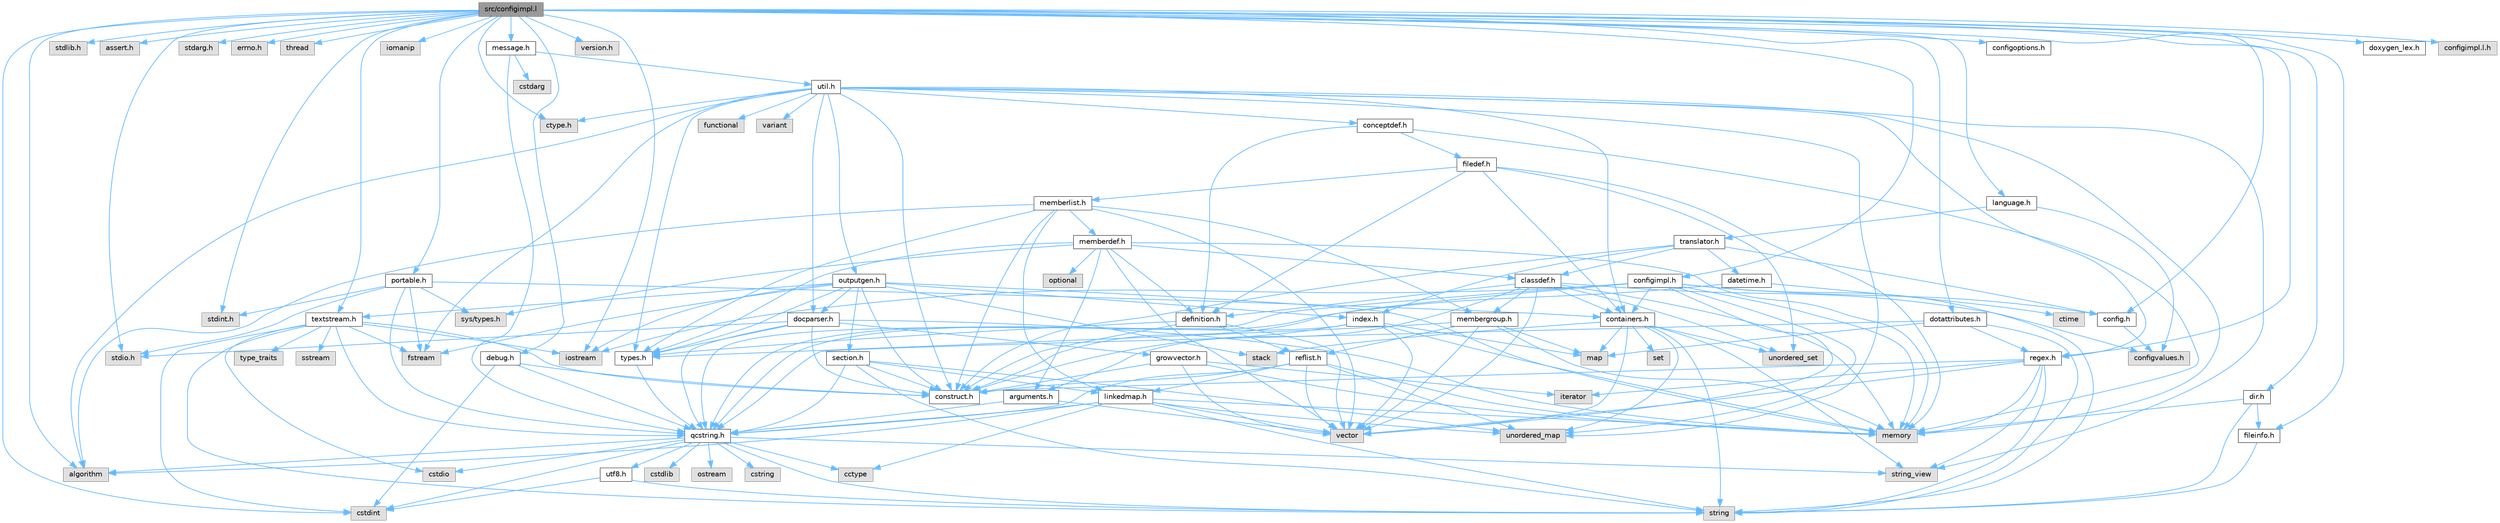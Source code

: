 digraph "src/configimpl.l"
{
 // INTERACTIVE_SVG=YES
 // LATEX_PDF_SIZE
  bgcolor="transparent";
  edge [fontname=Helvetica,fontsize=10,labelfontname=Helvetica,labelfontsize=10];
  node [fontname=Helvetica,fontsize=10,shape=box,height=0.2,width=0.4];
  Node1 [id="Node000001",label="src/configimpl.l",height=0.2,width=0.4,color="gray40", fillcolor="grey60", style="filled", fontcolor="black",tooltip=" "];
  Node1 -> Node2 [id="edge1_Node000001_Node000002",color="steelblue1",style="solid",tooltip=" "];
  Node2 [id="Node000002",label="stdint.h",height=0.2,width=0.4,color="grey60", fillcolor="#E0E0E0", style="filled",tooltip=" "];
  Node1 -> Node3 [id="edge2_Node000001_Node000003",color="steelblue1",style="solid",tooltip=" "];
  Node3 [id="Node000003",label="stdio.h",height=0.2,width=0.4,color="grey60", fillcolor="#E0E0E0", style="filled",tooltip=" "];
  Node1 -> Node4 [id="edge3_Node000001_Node000004",color="steelblue1",style="solid",tooltip=" "];
  Node4 [id="Node000004",label="stdlib.h",height=0.2,width=0.4,color="grey60", fillcolor="#E0E0E0", style="filled",tooltip=" "];
  Node1 -> Node5 [id="edge4_Node000001_Node000005",color="steelblue1",style="solid",tooltip=" "];
  Node5 [id="Node000005",label="assert.h",height=0.2,width=0.4,color="grey60", fillcolor="#E0E0E0", style="filled",tooltip=" "];
  Node1 -> Node6 [id="edge5_Node000001_Node000006",color="steelblue1",style="solid",tooltip=" "];
  Node6 [id="Node000006",label="ctype.h",height=0.2,width=0.4,color="grey60", fillcolor="#E0E0E0", style="filled",tooltip=" "];
  Node1 -> Node7 [id="edge6_Node000001_Node000007",color="steelblue1",style="solid",tooltip=" "];
  Node7 [id="Node000007",label="stdarg.h",height=0.2,width=0.4,color="grey60", fillcolor="#E0E0E0", style="filled",tooltip=" "];
  Node1 -> Node8 [id="edge7_Node000001_Node000008",color="steelblue1",style="solid",tooltip=" "];
  Node8 [id="Node000008",label="errno.h",height=0.2,width=0.4,color="grey60", fillcolor="#E0E0E0", style="filled",tooltip=" "];
  Node1 -> Node9 [id="edge8_Node000001_Node000009",color="steelblue1",style="solid",tooltip=" "];
  Node9 [id="Node000009",label="thread",height=0.2,width=0.4,color="grey60", fillcolor="#E0E0E0", style="filled",tooltip=" "];
  Node1 -> Node10 [id="edge9_Node000001_Node000010",color="steelblue1",style="solid",tooltip=" "];
  Node10 [id="Node000010",label="algorithm",height=0.2,width=0.4,color="grey60", fillcolor="#E0E0E0", style="filled",tooltip=" "];
  Node1 -> Node11 [id="edge10_Node000001_Node000011",color="steelblue1",style="solid",tooltip=" "];
  Node11 [id="Node000011",label="iostream",height=0.2,width=0.4,color="grey60", fillcolor="#E0E0E0", style="filled",tooltip=" "];
  Node1 -> Node12 [id="edge11_Node000001_Node000012",color="steelblue1",style="solid",tooltip=" "];
  Node12 [id="Node000012",label="iomanip",height=0.2,width=0.4,color="grey60", fillcolor="#E0E0E0", style="filled",tooltip=" "];
  Node1 -> Node13 [id="edge12_Node000001_Node000013",color="steelblue1",style="solid",tooltip=" "];
  Node13 [id="Node000013",label="cstdint",height=0.2,width=0.4,color="grey60", fillcolor="#E0E0E0", style="filled",tooltip=" "];
  Node1 -> Node14 [id="edge13_Node000001_Node000014",color="steelblue1",style="solid",tooltip=" "];
  Node14 [id="Node000014",label="config.h",height=0.2,width=0.4,color="grey40", fillcolor="white", style="filled",URL="$db/d16/config_8h.html",tooltip=" "];
  Node14 -> Node15 [id="edge14_Node000014_Node000015",color="steelblue1",style="solid",tooltip=" "];
  Node15 [id="Node000015",label="configvalues.h",height=0.2,width=0.4,color="grey60", fillcolor="#E0E0E0", style="filled",tooltip=" "];
  Node1 -> Node16 [id="edge15_Node000001_Node000016",color="steelblue1",style="solid",tooltip=" "];
  Node16 [id="Node000016",label="regex.h",height=0.2,width=0.4,color="grey40", fillcolor="white", style="filled",URL="$d1/d21/regex_8h.html",tooltip=" "];
  Node16 -> Node17 [id="edge16_Node000016_Node000017",color="steelblue1",style="solid",tooltip=" "];
  Node17 [id="Node000017",label="memory",height=0.2,width=0.4,color="grey60", fillcolor="#E0E0E0", style="filled",tooltip=" "];
  Node16 -> Node18 [id="edge17_Node000016_Node000018",color="steelblue1",style="solid",tooltip=" "];
  Node18 [id="Node000018",label="string",height=0.2,width=0.4,color="grey60", fillcolor="#E0E0E0", style="filled",tooltip=" "];
  Node16 -> Node19 [id="edge18_Node000016_Node000019",color="steelblue1",style="solid",tooltip=" "];
  Node19 [id="Node000019",label="string_view",height=0.2,width=0.4,color="grey60", fillcolor="#E0E0E0", style="filled",tooltip=" "];
  Node16 -> Node20 [id="edge19_Node000016_Node000020",color="steelblue1",style="solid",tooltip=" "];
  Node20 [id="Node000020",label="vector",height=0.2,width=0.4,color="grey60", fillcolor="#E0E0E0", style="filled",tooltip=" "];
  Node16 -> Node21 [id="edge20_Node000016_Node000021",color="steelblue1",style="solid",tooltip=" "];
  Node21 [id="Node000021",label="iterator",height=0.2,width=0.4,color="grey60", fillcolor="#E0E0E0", style="filled",tooltip=" "];
  Node16 -> Node22 [id="edge21_Node000016_Node000022",color="steelblue1",style="solid",tooltip=" "];
  Node22 [id="Node000022",label="construct.h",height=0.2,width=0.4,color="grey40", fillcolor="white", style="filled",URL="$d7/dfc/construct_8h.html",tooltip=" "];
  Node1 -> Node23 [id="edge22_Node000001_Node000023",color="steelblue1",style="solid",tooltip=" "];
  Node23 [id="Node000023",label="configimpl.h",height=0.2,width=0.4,color="grey40", fillcolor="white", style="filled",URL="$db/db1/configimpl_8h.html",tooltip=" "];
  Node23 -> Node20 [id="edge23_Node000023_Node000020",color="steelblue1",style="solid",tooltip=" "];
  Node23 -> Node24 [id="edge24_Node000023_Node000024",color="steelblue1",style="solid",tooltip=" "];
  Node24 [id="Node000024",label="unordered_map",height=0.2,width=0.4,color="grey60", fillcolor="#E0E0E0", style="filled",tooltip=" "];
  Node23 -> Node18 [id="edge25_Node000023_Node000018",color="steelblue1",style="solid",tooltip=" "];
  Node23 -> Node17 [id="edge26_Node000023_Node000017",color="steelblue1",style="solid",tooltip=" "];
  Node23 -> Node11 [id="edge27_Node000023_Node000011",color="steelblue1",style="solid",tooltip=" "];
  Node23 -> Node25 [id="edge28_Node000023_Node000025",color="steelblue1",style="solid",tooltip=" "];
  Node25 [id="Node000025",label="containers.h",height=0.2,width=0.4,color="grey40", fillcolor="white", style="filled",URL="$d5/d75/containers_8h.html",tooltip=" "];
  Node25 -> Node20 [id="edge29_Node000025_Node000020",color="steelblue1",style="solid",tooltip=" "];
  Node25 -> Node18 [id="edge30_Node000025_Node000018",color="steelblue1",style="solid",tooltip=" "];
  Node25 -> Node19 [id="edge31_Node000025_Node000019",color="steelblue1",style="solid",tooltip=" "];
  Node25 -> Node26 [id="edge32_Node000025_Node000026",color="steelblue1",style="solid",tooltip=" "];
  Node26 [id="Node000026",label="set",height=0.2,width=0.4,color="grey60", fillcolor="#E0E0E0", style="filled",tooltip=" "];
  Node25 -> Node27 [id="edge33_Node000025_Node000027",color="steelblue1",style="solid",tooltip=" "];
  Node27 [id="Node000027",label="map",height=0.2,width=0.4,color="grey60", fillcolor="#E0E0E0", style="filled",tooltip=" "];
  Node25 -> Node28 [id="edge34_Node000025_Node000028",color="steelblue1",style="solid",tooltip=" "];
  Node28 [id="Node000028",label="unordered_set",height=0.2,width=0.4,color="grey60", fillcolor="#E0E0E0", style="filled",tooltip=" "];
  Node25 -> Node24 [id="edge35_Node000025_Node000024",color="steelblue1",style="solid",tooltip=" "];
  Node25 -> Node29 [id="edge36_Node000025_Node000029",color="steelblue1",style="solid",tooltip=" "];
  Node29 [id="Node000029",label="stack",height=0.2,width=0.4,color="grey60", fillcolor="#E0E0E0", style="filled",tooltip=" "];
  Node23 -> Node30 [id="edge37_Node000023_Node000030",color="steelblue1",style="solid",tooltip=" "];
  Node30 [id="Node000030",label="qcstring.h",height=0.2,width=0.4,color="grey40", fillcolor="white", style="filled",URL="$d7/d5c/qcstring_8h.html",tooltip=" "];
  Node30 -> Node18 [id="edge38_Node000030_Node000018",color="steelblue1",style="solid",tooltip=" "];
  Node30 -> Node19 [id="edge39_Node000030_Node000019",color="steelblue1",style="solid",tooltip=" "];
  Node30 -> Node10 [id="edge40_Node000030_Node000010",color="steelblue1",style="solid",tooltip=" "];
  Node30 -> Node31 [id="edge41_Node000030_Node000031",color="steelblue1",style="solid",tooltip=" "];
  Node31 [id="Node000031",label="cctype",height=0.2,width=0.4,color="grey60", fillcolor="#E0E0E0", style="filled",tooltip=" "];
  Node30 -> Node32 [id="edge42_Node000030_Node000032",color="steelblue1",style="solid",tooltip=" "];
  Node32 [id="Node000032",label="cstring",height=0.2,width=0.4,color="grey60", fillcolor="#E0E0E0", style="filled",tooltip=" "];
  Node30 -> Node33 [id="edge43_Node000030_Node000033",color="steelblue1",style="solid",tooltip=" "];
  Node33 [id="Node000033",label="cstdio",height=0.2,width=0.4,color="grey60", fillcolor="#E0E0E0", style="filled",tooltip=" "];
  Node30 -> Node34 [id="edge44_Node000030_Node000034",color="steelblue1",style="solid",tooltip=" "];
  Node34 [id="Node000034",label="cstdlib",height=0.2,width=0.4,color="grey60", fillcolor="#E0E0E0", style="filled",tooltip=" "];
  Node30 -> Node13 [id="edge45_Node000030_Node000013",color="steelblue1",style="solid",tooltip=" "];
  Node30 -> Node35 [id="edge46_Node000030_Node000035",color="steelblue1",style="solid",tooltip=" "];
  Node35 [id="Node000035",label="ostream",height=0.2,width=0.4,color="grey60", fillcolor="#E0E0E0", style="filled",tooltip=" "];
  Node30 -> Node36 [id="edge47_Node000030_Node000036",color="steelblue1",style="solid",tooltip=" "];
  Node36 [id="Node000036",label="utf8.h",height=0.2,width=0.4,color="grey40", fillcolor="white", style="filled",URL="$db/d7c/utf8_8h.html",tooltip="Various UTF8 related helper functions."];
  Node36 -> Node13 [id="edge48_Node000036_Node000013",color="steelblue1",style="solid",tooltip=" "];
  Node36 -> Node18 [id="edge49_Node000036_Node000018",color="steelblue1",style="solid",tooltip=" "];
  Node23 -> Node14 [id="edge50_Node000023_Node000014",color="steelblue1",style="solid",tooltip=" "];
  Node23 -> Node22 [id="edge51_Node000023_Node000022",color="steelblue1",style="solid",tooltip=" "];
  Node1 -> Node37 [id="edge52_Node000001_Node000037",color="steelblue1",style="solid",tooltip=" "];
  Node37 [id="Node000037",label="version.h",height=0.2,width=0.4,color="grey60", fillcolor="#E0E0E0", style="filled",tooltip=" "];
  Node1 -> Node38 [id="edge53_Node000001_Node000038",color="steelblue1",style="solid",tooltip=" "];
  Node38 [id="Node000038",label="portable.h",height=0.2,width=0.4,color="grey40", fillcolor="white", style="filled",URL="$d2/de2/portable_8h.html",tooltip="Portable versions of functions that are platform dependent."];
  Node38 -> Node3 [id="edge54_Node000038_Node000003",color="steelblue1",style="solid",tooltip=" "];
  Node38 -> Node39 [id="edge55_Node000038_Node000039",color="steelblue1",style="solid",tooltip=" "];
  Node39 [id="Node000039",label="sys/types.h",height=0.2,width=0.4,color="grey60", fillcolor="#E0E0E0", style="filled",tooltip=" "];
  Node38 -> Node2 [id="edge56_Node000038_Node000002",color="steelblue1",style="solid",tooltip=" "];
  Node38 -> Node40 [id="edge57_Node000038_Node000040",color="steelblue1",style="solid",tooltip=" "];
  Node40 [id="Node000040",label="fstream",height=0.2,width=0.4,color="grey60", fillcolor="#E0E0E0", style="filled",tooltip=" "];
  Node38 -> Node25 [id="edge58_Node000038_Node000025",color="steelblue1",style="solid",tooltip=" "];
  Node38 -> Node30 [id="edge59_Node000038_Node000030",color="steelblue1",style="solid",tooltip=" "];
  Node1 -> Node41 [id="edge60_Node000001_Node000041",color="steelblue1",style="solid",tooltip=" "];
  Node41 [id="Node000041",label="message.h",height=0.2,width=0.4,color="grey40", fillcolor="white", style="filled",URL="$d2/d0d/message_8h.html",tooltip=" "];
  Node41 -> Node42 [id="edge61_Node000041_Node000042",color="steelblue1",style="solid",tooltip=" "];
  Node42 [id="Node000042",label="cstdarg",height=0.2,width=0.4,color="grey60", fillcolor="#E0E0E0", style="filled",tooltip=" "];
  Node41 -> Node30 [id="edge62_Node000041_Node000030",color="steelblue1",style="solid",tooltip=" "];
  Node41 -> Node43 [id="edge63_Node000041_Node000043",color="steelblue1",style="solid",tooltip=" "];
  Node43 [id="Node000043",label="util.h",height=0.2,width=0.4,color="grey40", fillcolor="white", style="filled",URL="$d8/d3c/util_8h.html",tooltip="A bunch of utility functions."];
  Node43 -> Node17 [id="edge64_Node000043_Node000017",color="steelblue1",style="solid",tooltip=" "];
  Node43 -> Node24 [id="edge65_Node000043_Node000024",color="steelblue1",style="solid",tooltip=" "];
  Node43 -> Node10 [id="edge66_Node000043_Node000010",color="steelblue1",style="solid",tooltip=" "];
  Node43 -> Node44 [id="edge67_Node000043_Node000044",color="steelblue1",style="solid",tooltip=" "];
  Node44 [id="Node000044",label="functional",height=0.2,width=0.4,color="grey60", fillcolor="#E0E0E0", style="filled",tooltip=" "];
  Node43 -> Node40 [id="edge68_Node000043_Node000040",color="steelblue1",style="solid",tooltip=" "];
  Node43 -> Node45 [id="edge69_Node000043_Node000045",color="steelblue1",style="solid",tooltip=" "];
  Node45 [id="Node000045",label="variant",height=0.2,width=0.4,color="grey60", fillcolor="#E0E0E0", style="filled",tooltip=" "];
  Node43 -> Node19 [id="edge70_Node000043_Node000019",color="steelblue1",style="solid",tooltip=" "];
  Node43 -> Node6 [id="edge71_Node000043_Node000006",color="steelblue1",style="solid",tooltip=" "];
  Node43 -> Node46 [id="edge72_Node000043_Node000046",color="steelblue1",style="solid",tooltip=" "];
  Node46 [id="Node000046",label="types.h",height=0.2,width=0.4,color="grey40", fillcolor="white", style="filled",URL="$d9/d49/types_8h.html",tooltip="This file contains a number of basic enums and types."];
  Node46 -> Node30 [id="edge73_Node000046_Node000030",color="steelblue1",style="solid",tooltip=" "];
  Node43 -> Node47 [id="edge74_Node000043_Node000047",color="steelblue1",style="solid",tooltip=" "];
  Node47 [id="Node000047",label="docparser.h",height=0.2,width=0.4,color="grey40", fillcolor="white", style="filled",URL="$de/d9c/docparser_8h.html",tooltip=" "];
  Node47 -> Node3 [id="edge75_Node000047_Node000003",color="steelblue1",style="solid",tooltip=" "];
  Node47 -> Node17 [id="edge76_Node000047_Node000017",color="steelblue1",style="solid",tooltip=" "];
  Node47 -> Node30 [id="edge77_Node000047_Node000030",color="steelblue1",style="solid",tooltip=" "];
  Node47 -> Node48 [id="edge78_Node000047_Node000048",color="steelblue1",style="solid",tooltip=" "];
  Node48 [id="Node000048",label="growvector.h",height=0.2,width=0.4,color="grey40", fillcolor="white", style="filled",URL="$d7/d50/growvector_8h.html",tooltip=" "];
  Node48 -> Node20 [id="edge79_Node000048_Node000020",color="steelblue1",style="solid",tooltip=" "];
  Node48 -> Node17 [id="edge80_Node000048_Node000017",color="steelblue1",style="solid",tooltip=" "];
  Node48 -> Node21 [id="edge81_Node000048_Node000021",color="steelblue1",style="solid",tooltip=" "];
  Node48 -> Node22 [id="edge82_Node000048_Node000022",color="steelblue1",style="solid",tooltip=" "];
  Node47 -> Node22 [id="edge83_Node000047_Node000022",color="steelblue1",style="solid",tooltip=" "];
  Node47 -> Node46 [id="edge84_Node000047_Node000046",color="steelblue1",style="solid",tooltip=" "];
  Node43 -> Node25 [id="edge85_Node000043_Node000025",color="steelblue1",style="solid",tooltip=" "];
  Node43 -> Node49 [id="edge86_Node000043_Node000049",color="steelblue1",style="solid",tooltip=" "];
  Node49 [id="Node000049",label="outputgen.h",height=0.2,width=0.4,color="grey40", fillcolor="white", style="filled",URL="$df/d06/outputgen_8h.html",tooltip=" "];
  Node49 -> Node17 [id="edge87_Node000049_Node000017",color="steelblue1",style="solid",tooltip=" "];
  Node49 -> Node29 [id="edge88_Node000049_Node000029",color="steelblue1",style="solid",tooltip=" "];
  Node49 -> Node11 [id="edge89_Node000049_Node000011",color="steelblue1",style="solid",tooltip=" "];
  Node49 -> Node40 [id="edge90_Node000049_Node000040",color="steelblue1",style="solid",tooltip=" "];
  Node49 -> Node46 [id="edge91_Node000049_Node000046",color="steelblue1",style="solid",tooltip=" "];
  Node49 -> Node50 [id="edge92_Node000049_Node000050",color="steelblue1",style="solid",tooltip=" "];
  Node50 [id="Node000050",label="index.h",height=0.2,width=0.4,color="grey40", fillcolor="white", style="filled",URL="$d1/db5/index_8h.html",tooltip=" "];
  Node50 -> Node17 [id="edge93_Node000050_Node000017",color="steelblue1",style="solid",tooltip=" "];
  Node50 -> Node20 [id="edge94_Node000050_Node000020",color="steelblue1",style="solid",tooltip=" "];
  Node50 -> Node27 [id="edge95_Node000050_Node000027",color="steelblue1",style="solid",tooltip=" "];
  Node50 -> Node30 [id="edge96_Node000050_Node000030",color="steelblue1",style="solid",tooltip=" "];
  Node50 -> Node22 [id="edge97_Node000050_Node000022",color="steelblue1",style="solid",tooltip=" "];
  Node49 -> Node51 [id="edge98_Node000049_Node000051",color="steelblue1",style="solid",tooltip=" "];
  Node51 [id="Node000051",label="section.h",height=0.2,width=0.4,color="grey40", fillcolor="white", style="filled",URL="$d1/d2a/section_8h.html",tooltip=" "];
  Node51 -> Node18 [id="edge99_Node000051_Node000018",color="steelblue1",style="solid",tooltip=" "];
  Node51 -> Node24 [id="edge100_Node000051_Node000024",color="steelblue1",style="solid",tooltip=" "];
  Node51 -> Node30 [id="edge101_Node000051_Node000030",color="steelblue1",style="solid",tooltip=" "];
  Node51 -> Node52 [id="edge102_Node000051_Node000052",color="steelblue1",style="solid",tooltip=" "];
  Node52 [id="Node000052",label="linkedmap.h",height=0.2,width=0.4,color="grey40", fillcolor="white", style="filled",URL="$da/de1/linkedmap_8h.html",tooltip=" "];
  Node52 -> Node24 [id="edge103_Node000052_Node000024",color="steelblue1",style="solid",tooltip=" "];
  Node52 -> Node20 [id="edge104_Node000052_Node000020",color="steelblue1",style="solid",tooltip=" "];
  Node52 -> Node17 [id="edge105_Node000052_Node000017",color="steelblue1",style="solid",tooltip=" "];
  Node52 -> Node18 [id="edge106_Node000052_Node000018",color="steelblue1",style="solid",tooltip=" "];
  Node52 -> Node10 [id="edge107_Node000052_Node000010",color="steelblue1",style="solid",tooltip=" "];
  Node52 -> Node31 [id="edge108_Node000052_Node000031",color="steelblue1",style="solid",tooltip=" "];
  Node52 -> Node30 [id="edge109_Node000052_Node000030",color="steelblue1",style="solid",tooltip=" "];
  Node51 -> Node22 [id="edge110_Node000051_Node000022",color="steelblue1",style="solid",tooltip=" "];
  Node49 -> Node53 [id="edge111_Node000049_Node000053",color="steelblue1",style="solid",tooltip=" "];
  Node53 [id="Node000053",label="textstream.h",height=0.2,width=0.4,color="grey40", fillcolor="white", style="filled",URL="$d4/d7d/textstream_8h.html",tooltip=" "];
  Node53 -> Node18 [id="edge112_Node000053_Node000018",color="steelblue1",style="solid",tooltip=" "];
  Node53 -> Node11 [id="edge113_Node000053_Node000011",color="steelblue1",style="solid",tooltip=" "];
  Node53 -> Node54 [id="edge114_Node000053_Node000054",color="steelblue1",style="solid",tooltip=" "];
  Node54 [id="Node000054",label="sstream",height=0.2,width=0.4,color="grey60", fillcolor="#E0E0E0", style="filled",tooltip=" "];
  Node53 -> Node13 [id="edge115_Node000053_Node000013",color="steelblue1",style="solid",tooltip=" "];
  Node53 -> Node33 [id="edge116_Node000053_Node000033",color="steelblue1",style="solid",tooltip=" "];
  Node53 -> Node40 [id="edge117_Node000053_Node000040",color="steelblue1",style="solid",tooltip=" "];
  Node53 -> Node55 [id="edge118_Node000053_Node000055",color="steelblue1",style="solid",tooltip=" "];
  Node55 [id="Node000055",label="type_traits",height=0.2,width=0.4,color="grey60", fillcolor="#E0E0E0", style="filled",tooltip=" "];
  Node53 -> Node30 [id="edge119_Node000053_Node000030",color="steelblue1",style="solid",tooltip=" "];
  Node53 -> Node22 [id="edge120_Node000053_Node000022",color="steelblue1",style="solid",tooltip=" "];
  Node49 -> Node47 [id="edge121_Node000049_Node000047",color="steelblue1",style="solid",tooltip=" "];
  Node49 -> Node22 [id="edge122_Node000049_Node000022",color="steelblue1",style="solid",tooltip=" "];
  Node43 -> Node16 [id="edge123_Node000043_Node000016",color="steelblue1",style="solid",tooltip=" "];
  Node43 -> Node56 [id="edge124_Node000043_Node000056",color="steelblue1",style="solid",tooltip=" "];
  Node56 [id="Node000056",label="conceptdef.h",height=0.2,width=0.4,color="grey40", fillcolor="white", style="filled",URL="$da/df1/conceptdef_8h.html",tooltip=" "];
  Node56 -> Node17 [id="edge125_Node000056_Node000017",color="steelblue1",style="solid",tooltip=" "];
  Node56 -> Node57 [id="edge126_Node000056_Node000057",color="steelblue1",style="solid",tooltip=" "];
  Node57 [id="Node000057",label="definition.h",height=0.2,width=0.4,color="grey40", fillcolor="white", style="filled",URL="$df/da1/definition_8h.html",tooltip=" "];
  Node57 -> Node20 [id="edge127_Node000057_Node000020",color="steelblue1",style="solid",tooltip=" "];
  Node57 -> Node46 [id="edge128_Node000057_Node000046",color="steelblue1",style="solid",tooltip=" "];
  Node57 -> Node58 [id="edge129_Node000057_Node000058",color="steelblue1",style="solid",tooltip=" "];
  Node58 [id="Node000058",label="reflist.h",height=0.2,width=0.4,color="grey40", fillcolor="white", style="filled",URL="$d1/d02/reflist_8h.html",tooltip=" "];
  Node58 -> Node20 [id="edge130_Node000058_Node000020",color="steelblue1",style="solid",tooltip=" "];
  Node58 -> Node24 [id="edge131_Node000058_Node000024",color="steelblue1",style="solid",tooltip=" "];
  Node58 -> Node17 [id="edge132_Node000058_Node000017",color="steelblue1",style="solid",tooltip=" "];
  Node58 -> Node30 [id="edge133_Node000058_Node000030",color="steelblue1",style="solid",tooltip=" "];
  Node58 -> Node52 [id="edge134_Node000058_Node000052",color="steelblue1",style="solid",tooltip=" "];
  Node58 -> Node22 [id="edge135_Node000058_Node000022",color="steelblue1",style="solid",tooltip=" "];
  Node57 -> Node22 [id="edge136_Node000057_Node000022",color="steelblue1",style="solid",tooltip=" "];
  Node56 -> Node59 [id="edge137_Node000056_Node000059",color="steelblue1",style="solid",tooltip=" "];
  Node59 [id="Node000059",label="filedef.h",height=0.2,width=0.4,color="grey40", fillcolor="white", style="filled",URL="$d4/d3a/filedef_8h.html",tooltip=" "];
  Node59 -> Node17 [id="edge138_Node000059_Node000017",color="steelblue1",style="solid",tooltip=" "];
  Node59 -> Node28 [id="edge139_Node000059_Node000028",color="steelblue1",style="solid",tooltip=" "];
  Node59 -> Node57 [id="edge140_Node000059_Node000057",color="steelblue1",style="solid",tooltip=" "];
  Node59 -> Node60 [id="edge141_Node000059_Node000060",color="steelblue1",style="solid",tooltip=" "];
  Node60 [id="Node000060",label="memberlist.h",height=0.2,width=0.4,color="grey40", fillcolor="white", style="filled",URL="$dd/d78/memberlist_8h.html",tooltip=" "];
  Node60 -> Node20 [id="edge142_Node000060_Node000020",color="steelblue1",style="solid",tooltip=" "];
  Node60 -> Node10 [id="edge143_Node000060_Node000010",color="steelblue1",style="solid",tooltip=" "];
  Node60 -> Node61 [id="edge144_Node000060_Node000061",color="steelblue1",style="solid",tooltip=" "];
  Node61 [id="Node000061",label="memberdef.h",height=0.2,width=0.4,color="grey40", fillcolor="white", style="filled",URL="$d4/d46/memberdef_8h.html",tooltip=" "];
  Node61 -> Node20 [id="edge145_Node000061_Node000020",color="steelblue1",style="solid",tooltip=" "];
  Node61 -> Node17 [id="edge146_Node000061_Node000017",color="steelblue1",style="solid",tooltip=" "];
  Node61 -> Node62 [id="edge147_Node000061_Node000062",color="steelblue1",style="solid",tooltip=" "];
  Node62 [id="Node000062",label="optional",height=0.2,width=0.4,color="grey60", fillcolor="#E0E0E0", style="filled",tooltip=" "];
  Node61 -> Node39 [id="edge148_Node000061_Node000039",color="steelblue1",style="solid",tooltip=" "];
  Node61 -> Node46 [id="edge149_Node000061_Node000046",color="steelblue1",style="solid",tooltip=" "];
  Node61 -> Node57 [id="edge150_Node000061_Node000057",color="steelblue1",style="solid",tooltip=" "];
  Node61 -> Node63 [id="edge151_Node000061_Node000063",color="steelblue1",style="solid",tooltip=" "];
  Node63 [id="Node000063",label="arguments.h",height=0.2,width=0.4,color="grey40", fillcolor="white", style="filled",URL="$df/d9b/arguments_8h.html",tooltip=" "];
  Node63 -> Node20 [id="edge152_Node000063_Node000020",color="steelblue1",style="solid",tooltip=" "];
  Node63 -> Node30 [id="edge153_Node000063_Node000030",color="steelblue1",style="solid",tooltip=" "];
  Node61 -> Node64 [id="edge154_Node000061_Node000064",color="steelblue1",style="solid",tooltip=" "];
  Node64 [id="Node000064",label="classdef.h",height=0.2,width=0.4,color="grey40", fillcolor="white", style="filled",URL="$d1/da6/classdef_8h.html",tooltip=" "];
  Node64 -> Node17 [id="edge155_Node000064_Node000017",color="steelblue1",style="solid",tooltip=" "];
  Node64 -> Node20 [id="edge156_Node000064_Node000020",color="steelblue1",style="solid",tooltip=" "];
  Node64 -> Node28 [id="edge157_Node000064_Node000028",color="steelblue1",style="solid",tooltip=" "];
  Node64 -> Node25 [id="edge158_Node000064_Node000025",color="steelblue1",style="solid",tooltip=" "];
  Node64 -> Node57 [id="edge159_Node000064_Node000057",color="steelblue1",style="solid",tooltip=" "];
  Node64 -> Node63 [id="edge160_Node000064_Node000063",color="steelblue1",style="solid",tooltip=" "];
  Node64 -> Node65 [id="edge161_Node000064_Node000065",color="steelblue1",style="solid",tooltip=" "];
  Node65 [id="Node000065",label="membergroup.h",height=0.2,width=0.4,color="grey40", fillcolor="white", style="filled",URL="$d9/d11/membergroup_8h.html",tooltip=" "];
  Node65 -> Node20 [id="edge162_Node000065_Node000020",color="steelblue1",style="solid",tooltip=" "];
  Node65 -> Node27 [id="edge163_Node000065_Node000027",color="steelblue1",style="solid",tooltip=" "];
  Node65 -> Node17 [id="edge164_Node000065_Node000017",color="steelblue1",style="solid",tooltip=" "];
  Node65 -> Node46 [id="edge165_Node000065_Node000046",color="steelblue1",style="solid",tooltip=" "];
  Node65 -> Node58 [id="edge166_Node000065_Node000058",color="steelblue1",style="solid",tooltip=" "];
  Node64 -> Node15 [id="edge167_Node000064_Node000015",color="steelblue1",style="solid",tooltip=" "];
  Node60 -> Node52 [id="edge168_Node000060_Node000052",color="steelblue1",style="solid",tooltip=" "];
  Node60 -> Node46 [id="edge169_Node000060_Node000046",color="steelblue1",style="solid",tooltip=" "];
  Node60 -> Node65 [id="edge170_Node000060_Node000065",color="steelblue1",style="solid",tooltip=" "];
  Node60 -> Node22 [id="edge171_Node000060_Node000022",color="steelblue1",style="solid",tooltip=" "];
  Node59 -> Node25 [id="edge172_Node000059_Node000025",color="steelblue1",style="solid",tooltip=" "];
  Node43 -> Node22 [id="edge173_Node000043_Node000022",color="steelblue1",style="solid",tooltip=" "];
  Node1 -> Node66 [id="edge174_Node000001_Node000066",color="steelblue1",style="solid",tooltip=" "];
  Node66 [id="Node000066",label="language.h",height=0.2,width=0.4,color="grey40", fillcolor="white", style="filled",URL="$d8/dce/language_8h.html",tooltip=" "];
  Node66 -> Node67 [id="edge175_Node000066_Node000067",color="steelblue1",style="solid",tooltip=" "];
  Node67 [id="Node000067",label="translator.h",height=0.2,width=0.4,color="grey40", fillcolor="white", style="filled",URL="$d9/df1/translator_8h.html",tooltip=" "];
  Node67 -> Node64 [id="edge176_Node000067_Node000064",color="steelblue1",style="solid",tooltip=" "];
  Node67 -> Node14 [id="edge177_Node000067_Node000014",color="steelblue1",style="solid",tooltip=" "];
  Node67 -> Node68 [id="edge178_Node000067_Node000068",color="steelblue1",style="solid",tooltip=" "];
  Node68 [id="Node000068",label="datetime.h",height=0.2,width=0.4,color="grey40", fillcolor="white", style="filled",URL="$de/d1b/datetime_8h.html",tooltip=" "];
  Node68 -> Node69 [id="edge179_Node000068_Node000069",color="steelblue1",style="solid",tooltip=" "];
  Node69 [id="Node000069",label="ctime",height=0.2,width=0.4,color="grey60", fillcolor="#E0E0E0", style="filled",tooltip=" "];
  Node68 -> Node30 [id="edge180_Node000068_Node000030",color="steelblue1",style="solid",tooltip=" "];
  Node67 -> Node50 [id="edge181_Node000067_Node000050",color="steelblue1",style="solid",tooltip=" "];
  Node67 -> Node22 [id="edge182_Node000067_Node000022",color="steelblue1",style="solid",tooltip=" "];
  Node66 -> Node15 [id="edge183_Node000066_Node000015",color="steelblue1",style="solid",tooltip=" "];
  Node1 -> Node70 [id="edge184_Node000001_Node000070",color="steelblue1",style="solid",tooltip=" "];
  Node70 [id="Node000070",label="configoptions.h",height=0.2,width=0.4,color="grey40", fillcolor="white", style="filled",URL="$db/df4/configoptions_8h.html",tooltip=" "];
  Node1 -> Node71 [id="edge185_Node000001_Node000071",color="steelblue1",style="solid",tooltip=" "];
  Node71 [id="Node000071",label="fileinfo.h",height=0.2,width=0.4,color="grey40", fillcolor="white", style="filled",URL="$df/d45/fileinfo_8h.html",tooltip=" "];
  Node71 -> Node18 [id="edge186_Node000071_Node000018",color="steelblue1",style="solid",tooltip=" "];
  Node1 -> Node72 [id="edge187_Node000001_Node000072",color="steelblue1",style="solid",tooltip=" "];
  Node72 [id="Node000072",label="dir.h",height=0.2,width=0.4,color="grey40", fillcolor="white", style="filled",URL="$df/d9c/dir_8h.html",tooltip=" "];
  Node72 -> Node18 [id="edge188_Node000072_Node000018",color="steelblue1",style="solid",tooltip=" "];
  Node72 -> Node17 [id="edge189_Node000072_Node000017",color="steelblue1",style="solid",tooltip=" "];
  Node72 -> Node71 [id="edge190_Node000072_Node000071",color="steelblue1",style="solid",tooltip=" "];
  Node1 -> Node53 [id="edge191_Node000001_Node000053",color="steelblue1",style="solid",tooltip=" "];
  Node1 -> Node73 [id="edge192_Node000001_Node000073",color="steelblue1",style="solid",tooltip=" "];
  Node73 [id="Node000073",label="dotattributes.h",height=0.2,width=0.4,color="grey40", fillcolor="white", style="filled",URL="$d6/dfc/dotattributes_8h.html",tooltip=" "];
  Node73 -> Node27 [id="edge193_Node000073_Node000027",color="steelblue1",style="solid",tooltip=" "];
  Node73 -> Node18 [id="edge194_Node000073_Node000018",color="steelblue1",style="solid",tooltip=" "];
  Node73 -> Node16 [id="edge195_Node000073_Node000016",color="steelblue1",style="solid",tooltip=" "];
  Node73 -> Node30 [id="edge196_Node000073_Node000030",color="steelblue1",style="solid",tooltip=" "];
  Node1 -> Node74 [id="edge197_Node000001_Node000074",color="steelblue1",style="solid",tooltip=" "];
  Node74 [id="Node000074",label="debug.h",height=0.2,width=0.4,color="grey40", fillcolor="white", style="filled",URL="$db/d16/debug_8h.html",tooltip=" "];
  Node74 -> Node13 [id="edge198_Node000074_Node000013",color="steelblue1",style="solid",tooltip=" "];
  Node74 -> Node30 [id="edge199_Node000074_Node000030",color="steelblue1",style="solid",tooltip=" "];
  Node74 -> Node22 [id="edge200_Node000074_Node000022",color="steelblue1",style="solid",tooltip=" "];
  Node1 -> Node75 [id="edge201_Node000001_Node000075",color="steelblue1",style="solid",tooltip=" "];
  Node75 [id="Node000075",label="doxygen_lex.h",height=0.2,width=0.4,color="grey40", fillcolor="white", style="filled",URL="$d6/da5/doxygen__lex_8h.html",tooltip=" "];
  Node1 -> Node76 [id="edge202_Node000001_Node000076",color="steelblue1",style="solid",tooltip=" "];
  Node76 [id="Node000076",label="configimpl.l.h",height=0.2,width=0.4,color="grey60", fillcolor="#E0E0E0", style="filled",tooltip=" "];
}

